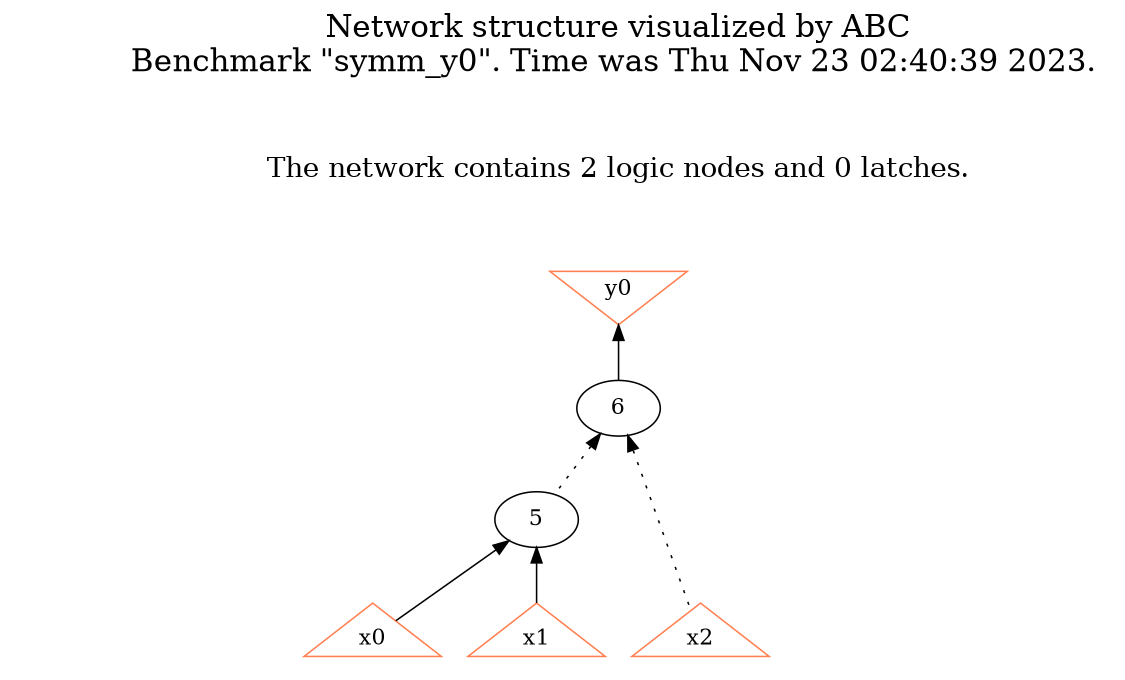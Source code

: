 # Network structure generated by ABC

digraph network {
size = "7.5,10";
center = true;
edge [dir = back];

{
  node [shape = plaintext];
  edge [style = invis];
  LevelTitle1 [label=""];
  LevelTitle2 [label=""];
  Level3 [label = ""];
  Level2 [label = ""];
  Level1 [label = ""];
  Level0 [label = ""];
  LevelTitle1 ->  LevelTitle2 ->  Level3 ->  Level2 ->  Level1 ->  Level0;
}

{
  rank = same;
  LevelTitle1;
  title1 [shape=plaintext,
          fontsize=20,
          fontname = "Times-Roman",
          label="Network structure visualized by ABC\nBenchmark \"symm_y0\". Time was Thu Nov 23 02:40:39 2023. "
         ];
}

{
  rank = same;
  LevelTitle2;
  title2 [shape=plaintext,
          fontsize=18,
          fontname = "Times-Roman",
          label="The network contains 2 logic nodes and 0 latches.\n"
         ];
}

{
  rank = same;
  Level3;
  Node4 [label = "y0", shape = invtriangle, color = coral, fillcolor = coral];
}

{
  rank = same;
  Level2;
  Node6 [label = "6\n", shape = ellipse];
}

{
  rank = same;
  Level1;
  Node5 [label = "5\n", shape = ellipse];
}

{
  rank = same;
  Level0;
  Node1 [label = "x0", shape = triangle, color = coral, fillcolor = coral];
  Node2 [label = "x1", shape = triangle, color = coral, fillcolor = coral];
  Node3 [label = "x2", shape = triangle, color = coral, fillcolor = coral];
}


title1 -> title2 [style = invis];
title2 -> Node4 [style = invis];
Node4 -> Node6 [style = solid];
Node5 -> Node1 [style = solid];
Node5 -> Node2 [style = solid];
Node6 -> Node3 [style = dotted];
Node6 -> Node5 [style = dotted];
}

